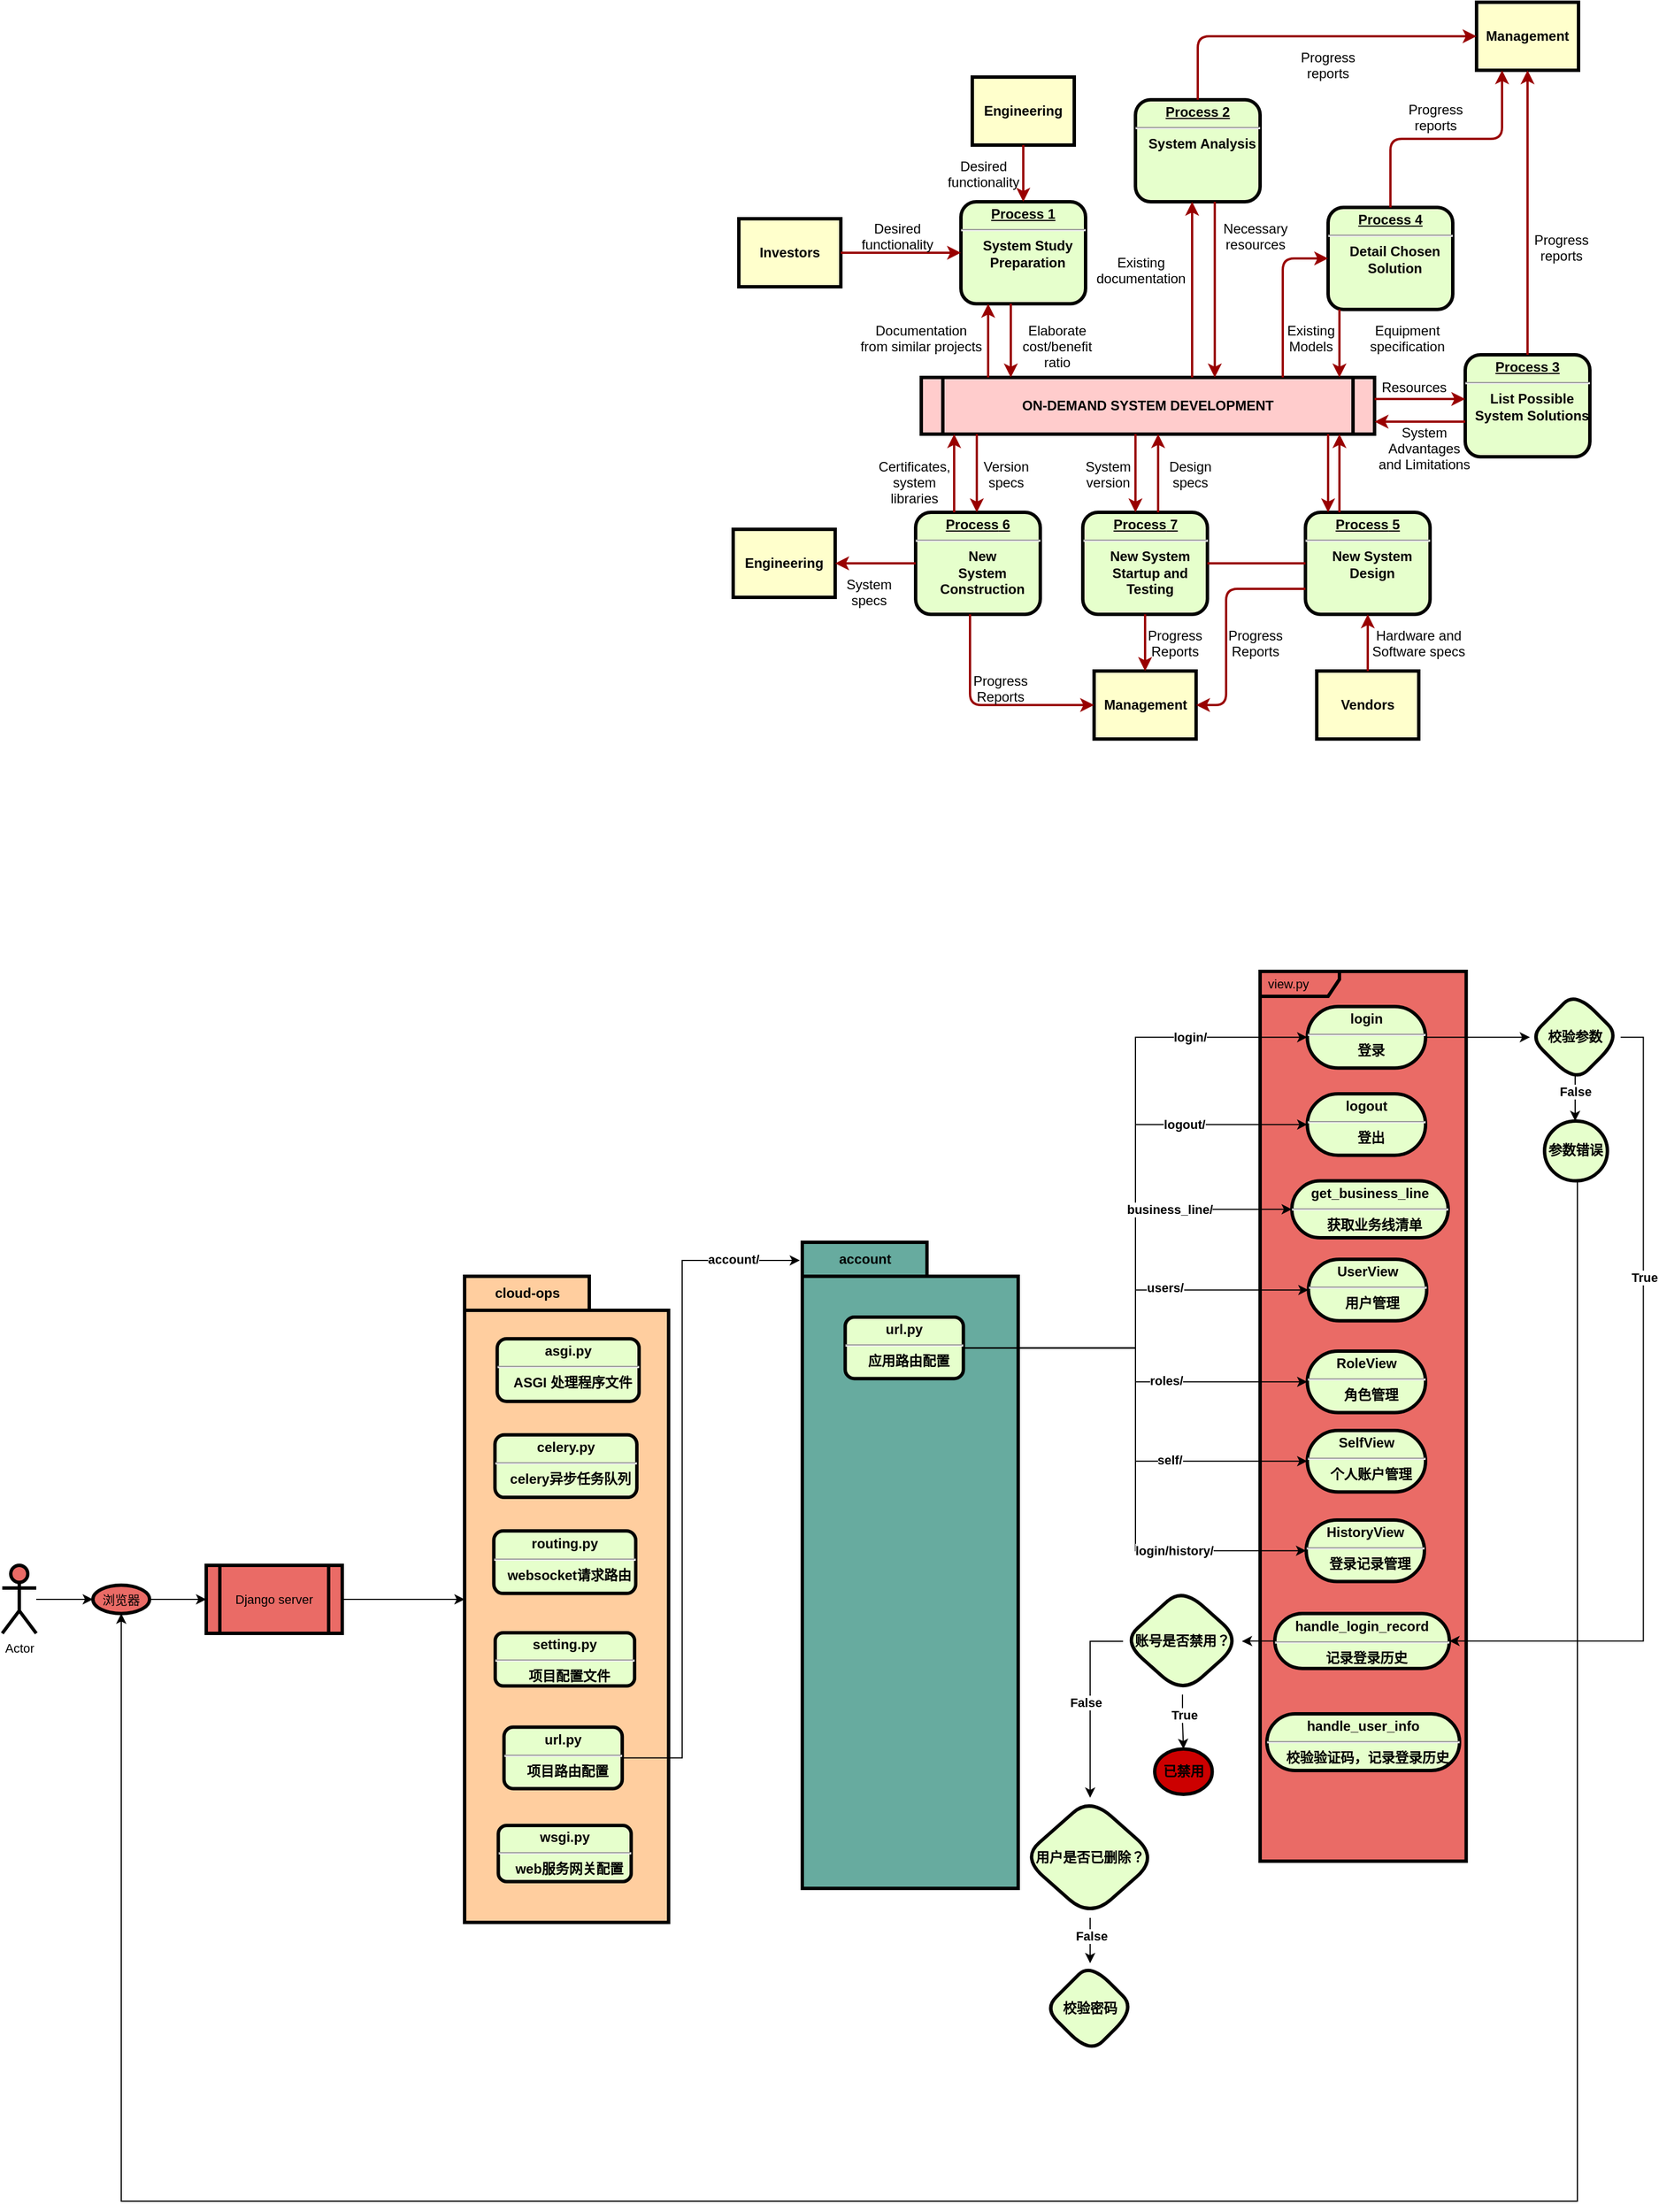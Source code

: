 <mxfile version="20.8.0" type="github">
  <diagram name="Page-1" id="c7558073-3199-34d8-9f00-42111426c3f3">
    <mxGraphModel dx="2260" dy="764" grid="1" gridSize="10" guides="1" tooltips="1" connect="1" arrows="1" fold="1" page="1" pageScale="1" pageWidth="826" pageHeight="1169" background="none" math="0" shadow="0">
      <root>
        <mxCell id="0" />
        <mxCell id="1" parent="0" />
        <mxCell id="WpH-n_H7_tl8rJQND1Bv-134" value="view.py" style="shape=umlFrame;whiteSpace=wrap;html=1;width=70;height=22;boundedLbl=1;verticalAlign=middle;align=left;spacingLeft=5;strokeColor=#000000;strokeWidth=3;fontSize=11;fillColor=#EA6B66;swimlaneFillColor=#EA6B66;" vertex="1" parent="1">
          <mxGeometry x="500" y="915" width="181.84" height="785" as="geometry" />
        </mxCell>
        <mxCell id="2" value="&lt;p style=&quot;margin: 0px; margin-top: 4px; text-align: center; text-decoration: underline;&quot;&gt;&lt;strong&gt;Process 1&lt;br /&gt;&lt;/strong&gt;&lt;/p&gt;&lt;hr /&gt;&lt;p style=&quot;margin: 0px; margin-left: 8px;&quot;&gt;System Study&lt;/p&gt;&lt;p style=&quot;margin: 0px; margin-left: 8px;&quot;&gt;Preparation&lt;/p&gt;" style="verticalAlign=middle;align=center;overflow=fill;fontSize=12;fontFamily=Helvetica;html=1;rounded=1;fontStyle=1;strokeWidth=3;fillColor=#E6FFCC" parent="1" vertex="1">
          <mxGeometry x="236" y="236" width="110" height="90" as="geometry" />
        </mxCell>
        <mxCell id="3" value="Engineering" style="whiteSpace=wrap;align=center;verticalAlign=middle;fontStyle=1;strokeWidth=3;fillColor=#FFFFCC" parent="1" vertex="1">
          <mxGeometry x="246" y="126" width="90" height="60" as="geometry" />
        </mxCell>
        <mxCell id="4" value="Investors" style="whiteSpace=wrap;align=center;verticalAlign=middle;fontStyle=1;strokeWidth=3;fillColor=#FFFFCC" parent="1" vertex="1">
          <mxGeometry x="40" y="251" width="90" height="60" as="geometry" />
        </mxCell>
        <mxCell id="5" value="ON-DEMAND SYSTEM DEVELOPMENT" style="shape=process;whiteSpace=wrap;align=center;verticalAlign=middle;size=0.048;fontStyle=1;strokeWidth=3;fillColor=#FFCCCC" parent="1" vertex="1">
          <mxGeometry x="201.0" y="391" width="400" height="50" as="geometry" />
        </mxCell>
        <mxCell id="6" value="&lt;p style=&quot;margin: 0px; margin-top: 4px; text-align: center; text-decoration: underline;&quot;&gt;&lt;strong&gt;Process 2&lt;br /&gt;&lt;/strong&gt;&lt;/p&gt;&lt;hr /&gt;&lt;p style=&quot;margin: 0px; margin-left: 8px;&quot;&gt;System Analysis&lt;/p&gt;" style="verticalAlign=middle;align=center;overflow=fill;fontSize=12;fontFamily=Helvetica;html=1;rounded=1;fontStyle=1;strokeWidth=3;fillColor=#E6FFCC" parent="1" vertex="1">
          <mxGeometry x="390" y="146" width="110" height="90" as="geometry" />
        </mxCell>
        <mxCell id="7" value="&lt;p style=&quot;margin: 0px; margin-top: 4px; text-align: center; text-decoration: underline;&quot;&gt;&lt;strong&gt;&lt;strong&gt;Process&lt;/strong&gt; 3&lt;br /&gt;&lt;/strong&gt;&lt;/p&gt;&lt;hr /&gt;&lt;p style=&quot;margin: 0px; margin-left: 8px;&quot;&gt;List Possible&lt;/p&gt;&lt;p style=&quot;margin: 0px; margin-left: 8px;&quot;&gt;System Solutions&lt;/p&gt;" style="verticalAlign=middle;align=center;overflow=fill;fontSize=12;fontFamily=Helvetica;html=1;rounded=1;fontStyle=1;strokeWidth=3;fillColor=#E6FFCC" parent="1" vertex="1">
          <mxGeometry x="681" y="371" width="110" height="90" as="geometry" />
        </mxCell>
        <mxCell id="8" value="&lt;p style=&quot;margin: 0px; margin-top: 4px; text-align: center; text-decoration: underline;&quot;&gt;&lt;strong&gt;&lt;strong&gt;Process&lt;/strong&gt; 4&lt;br /&gt;&lt;/strong&gt;&lt;/p&gt;&lt;hr /&gt;&lt;p style=&quot;margin: 0px; margin-left: 8px;&quot;&gt;Detail Chosen&lt;/p&gt;&lt;p style=&quot;margin: 0px; margin-left: 8px;&quot;&gt;Solution&lt;/p&gt;" style="verticalAlign=middle;align=center;overflow=fill;fontSize=12;fontFamily=Helvetica;html=1;rounded=1;fontStyle=1;strokeWidth=3;fillColor=#E6FFCC" parent="1" vertex="1">
          <mxGeometry x="560" y="241" width="110" height="90" as="geometry" />
        </mxCell>
        <mxCell id="9" value="&lt;p style=&quot;margin: 0px; margin-top: 4px; text-align: center; text-decoration: underline;&quot;&gt;&lt;strong&gt;&lt;strong&gt;Process&lt;/strong&gt; 5&lt;br /&gt;&lt;/strong&gt;&lt;/p&gt;&lt;hr /&gt;&lt;p style=&quot;margin: 0px; margin-left: 8px;&quot;&gt;New System&lt;/p&gt;&lt;p style=&quot;margin: 0px; margin-left: 8px;&quot;&gt;Design&lt;/p&gt;" style="verticalAlign=middle;align=center;overflow=fill;fontSize=12;fontFamily=Helvetica;html=1;rounded=1;fontStyle=1;strokeWidth=3;fillColor=#E6FFCC" parent="1" vertex="1">
          <mxGeometry x="540" y="510" width="110" height="90" as="geometry" />
        </mxCell>
        <mxCell id="10" value="&lt;p style=&quot;margin: 0px; margin-top: 4px; text-align: center; text-decoration: underline;&quot;&gt;&lt;strong&gt;&lt;strong&gt;Process&lt;/strong&gt; 6&lt;br /&gt;&lt;/strong&gt;&lt;/p&gt;&lt;hr /&gt;&lt;p style=&quot;margin: 0px; margin-left: 8px;&quot;&gt;New&lt;/p&gt;&lt;p style=&quot;margin: 0px; margin-left: 8px;&quot;&gt;System&lt;/p&gt;&lt;p style=&quot;margin: 0px; margin-left: 8px;&quot;&gt;Construction&lt;/p&gt;" style="verticalAlign=middle;align=center;overflow=fill;fontSize=12;fontFamily=Helvetica;html=1;rounded=1;fontStyle=1;strokeWidth=3;fillColor=#E6FFCC" parent="1" vertex="1">
          <mxGeometry x="196.0" y="510" width="110" height="90" as="geometry" />
        </mxCell>
        <mxCell id="12" value="Management" style="whiteSpace=wrap;align=center;verticalAlign=middle;fontStyle=1;strokeWidth=3;fillColor=#FFFFCC" parent="1" vertex="1">
          <mxGeometry x="691" y="60.0" width="90" height="60" as="geometry" />
        </mxCell>
        <mxCell id="13" value="Management" style="whiteSpace=wrap;align=center;verticalAlign=middle;fontStyle=1;strokeWidth=3;fillColor=#FFFFCC" parent="1" vertex="1">
          <mxGeometry x="353.5" y="650" width="90" height="60" as="geometry" />
        </mxCell>
        <mxCell id="14" value="Engineering" style="whiteSpace=wrap;align=center;verticalAlign=middle;fontStyle=1;strokeWidth=3;fillColor=#FFFFCC" parent="1" vertex="1">
          <mxGeometry x="35.0" y="525.0" width="90" height="60" as="geometry" />
        </mxCell>
        <mxCell id="15" value="Vendors" style="whiteSpace=wrap;align=center;verticalAlign=middle;fontStyle=1;strokeWidth=3;fillColor=#FFFFCC" parent="1" vertex="1">
          <mxGeometry x="550.0" y="650" width="90" height="60" as="geometry" />
        </mxCell>
        <mxCell id="36" value="" style="edgeStyle=none;noEdgeStyle=1;strokeColor=#990000;strokeWidth=2" parent="1" source="3" target="2" edge="1">
          <mxGeometry width="100" height="100" relative="1" as="geometry">
            <mxPoint x="20" y="250" as="sourcePoint" />
            <mxPoint x="120" y="150" as="targetPoint" />
          </mxGeometry>
        </mxCell>
        <mxCell id="37" value="" style="edgeStyle=none;noEdgeStyle=1;strokeColor=#990000;strokeWidth=2" parent="1" source="4" target="2" edge="1">
          <mxGeometry width="100" height="100" relative="1" as="geometry">
            <mxPoint x="280" y="190" as="sourcePoint" />
            <mxPoint x="380" y="90" as="targetPoint" />
          </mxGeometry>
        </mxCell>
        <mxCell id="11" value="&lt;p style=&quot;margin: 0px; margin-top: 4px; text-align: center; text-decoration: underline;&quot;&gt;&lt;strong&gt;&lt;strong&gt;Process&lt;/strong&gt; 7&lt;br /&gt;&lt;/strong&gt;&lt;/p&gt;&lt;hr /&gt;&lt;p style=&quot;margin: 0px; margin-left: 8px;&quot;&gt;New System&lt;/p&gt;&lt;p style=&quot;margin: 0px; margin-left: 8px;&quot;&gt;Startup and&lt;/p&gt;&lt;p style=&quot;margin: 0px; margin-left: 8px;&quot;&gt;Testing&lt;/p&gt;" style="verticalAlign=middle;align=center;overflow=fill;fontSize=12;fontFamily=Helvetica;html=1;rounded=1;fontStyle=1;strokeWidth=3;fillColor=#E6FFCC" parent="1" vertex="1">
          <mxGeometry x="343.5" y="510" width="110" height="90" as="geometry" />
        </mxCell>
        <mxCell id="51" value="" style="endArrow=none;noEdgeStyle=1;strokeColor=#990000;strokeWidth=2" parent="1" source="9" target="11" edge="1">
          <mxGeometry relative="1" as="geometry">
            <mxPoint x="205.008" y="481" as="sourcePoint" />
            <mxPoint x="400.328" y="650" as="targetPoint" />
          </mxGeometry>
        </mxCell>
        <mxCell id="52" value="Desired &#xa;functionality" style="text;spacingTop=-5;align=center" parent="1" vertex="1">
          <mxGeometry x="165" y="251" width="30" height="20" as="geometry" />
        </mxCell>
        <mxCell id="53" value="Desired &#xa;functionality" style="text;spacingTop=-5;align=center" parent="1" vertex="1">
          <mxGeometry x="241" y="196" width="30" height="20" as="geometry" />
        </mxCell>
        <mxCell id="54" value="Documentation&#xa;from similar projects" style="text;spacingTop=-5;align=center" parent="1" vertex="1">
          <mxGeometry x="186" y="341" width="30" height="20" as="geometry" />
        </mxCell>
        <mxCell id="55" value="" style="edgeStyle=elbowEdgeStyle;elbow=horizontal;strokeColor=#990000;strokeWidth=2" parent="1" source="5" target="2" edge="1">
          <mxGeometry width="100" height="100" relative="1" as="geometry">
            <mxPoint x="50" y="530" as="sourcePoint" />
            <mxPoint x="150" y="430" as="targetPoint" />
            <Array as="points">
              <mxPoint x="260" y="370" />
            </Array>
          </mxGeometry>
        </mxCell>
        <mxCell id="56" value="" style="edgeStyle=elbowEdgeStyle;elbow=horizontal;strokeColor=#990000;strokeWidth=2" parent="1" source="2" target="5" edge="1">
          <mxGeometry width="100" height="100" relative="1" as="geometry">
            <mxPoint x="50" y="500" as="sourcePoint" />
            <mxPoint x="150" y="400" as="targetPoint" />
            <Array as="points">
              <mxPoint x="280" y="360" />
            </Array>
          </mxGeometry>
        </mxCell>
        <mxCell id="57" value="Elaborate&#xa;cost/benefit&#xa;ratio" style="text;spacingTop=-5;align=center" parent="1" vertex="1">
          <mxGeometry x="306" y="341" width="30" height="20" as="geometry" />
        </mxCell>
        <mxCell id="58" value="" style="edgeStyle=elbowEdgeStyle;elbow=horizontal;strokeColor=#990000;strokeWidth=2" parent="1" source="5" target="6" edge="1">
          <mxGeometry width="100" height="100" relative="1" as="geometry">
            <mxPoint x="380" y="370" as="sourcePoint" />
            <mxPoint x="480" y="270" as="targetPoint" />
            <Array as="points">
              <mxPoint x="440" y="310" />
            </Array>
          </mxGeometry>
        </mxCell>
        <mxCell id="59" value="" style="edgeStyle=elbowEdgeStyle;elbow=horizontal;strokeColor=#990000;strokeWidth=2" parent="1" source="6" target="5" edge="1">
          <mxGeometry width="100" height="100" relative="1" as="geometry">
            <mxPoint x="350" y="370" as="sourcePoint" />
            <mxPoint x="450" y="270" as="targetPoint" />
            <Array as="points">
              <mxPoint x="460" y="320" />
            </Array>
          </mxGeometry>
        </mxCell>
        <mxCell id="60" value="Existing&#xa;documentation" style="text;spacingTop=-5;align=center" parent="1" vertex="1">
          <mxGeometry x="380.0" y="281.0" width="30" height="20" as="geometry" />
        </mxCell>
        <mxCell id="61" value="Necessary&#xa;resources" style="text;spacingTop=-5;align=center" parent="1" vertex="1">
          <mxGeometry x="481.0" y="251.0" width="30" height="20" as="geometry" />
        </mxCell>
        <mxCell id="62" value="Progress&#xa;reports" style="text;spacingTop=-5;align=center" parent="1" vertex="1">
          <mxGeometry x="545.0" y="100.0" width="30" height="20" as="geometry" />
        </mxCell>
        <mxCell id="63" value="Progress&#xa;reports" style="text;spacingTop=-5;align=center" parent="1" vertex="1">
          <mxGeometry x="640" y="146.0" width="30" height="20" as="geometry" />
        </mxCell>
        <mxCell id="64" value="Progress&#xa;reports" style="text;spacingTop=-5;align=center" parent="1" vertex="1">
          <mxGeometry x="751.0" y="261.0" width="30" height="20" as="geometry" />
        </mxCell>
        <mxCell id="65" value="" style="edgeStyle=elbowEdgeStyle;elbow=horizontal;strokeColor=#990000;strokeWidth=2" parent="1" source="6" target="12" edge="1">
          <mxGeometry width="100" height="100" relative="1" as="geometry">
            <mxPoint x="260" y="180.0" as="sourcePoint" />
            <mxPoint x="360" y="80.0" as="targetPoint" />
            <Array as="points">
              <mxPoint x="445" y="140" />
            </Array>
          </mxGeometry>
        </mxCell>
        <mxCell id="66" value="" style="edgeStyle=elbowEdgeStyle;elbow=vertical;entryX=0.25;entryY=1;strokeColor=#990000;strokeWidth=2" parent="1" source="8" target="12" edge="1">
          <mxGeometry width="100" height="100" relative="1" as="geometry">
            <mxPoint x="530" y="250" as="sourcePoint" />
            <mxPoint x="630" y="150" as="targetPoint" />
          </mxGeometry>
        </mxCell>
        <mxCell id="67" value="" style="edgeStyle=elbowEdgeStyle;elbow=horizontal;strokeColor=#990000;strokeWidth=2" parent="1" source="7" target="12" edge="1">
          <mxGeometry width="100" height="100" relative="1" as="geometry">
            <mxPoint x="660.0" y="360" as="sourcePoint" />
            <mxPoint x="760.0" y="260" as="targetPoint" />
          </mxGeometry>
        </mxCell>
        <mxCell id="68" value="" style="edgeStyle=elbowEdgeStyle;elbow=horizontal;strokeColor=#990000;strokeWidth=2" parent="1" source="8" target="5" edge="1">
          <mxGeometry width="100" height="100" relative="1" as="geometry">
            <mxPoint x="570" y="380" as="sourcePoint" />
            <mxPoint x="510" y="250" as="targetPoint" />
            <Array as="points">
              <mxPoint x="570" y="360" />
            </Array>
          </mxGeometry>
        </mxCell>
        <mxCell id="69" value="" style="edgeStyle=segmentEdgeStyle;strokeColor=#990000;strokeWidth=2" parent="1" source="5" target="8" edge="1">
          <mxGeometry width="100" height="100" relative="1" as="geometry">
            <mxPoint x="340" y="360" as="sourcePoint" />
            <mxPoint x="440" y="260" as="targetPoint" />
            <Array as="points">
              <mxPoint x="520" y="286" />
            </Array>
          </mxGeometry>
        </mxCell>
        <mxCell id="70" value="Existing&#xa;Models" style="text;spacingTop=-5;align=center" parent="1" vertex="1">
          <mxGeometry x="530.0" y="341.0" width="30" height="20" as="geometry" />
        </mxCell>
        <mxCell id="71" value="Equipment&#xa;specification" style="text;spacingTop=-5;align=center" parent="1" vertex="1">
          <mxGeometry x="615" y="341" width="30" height="20" as="geometry" />
        </mxCell>
        <mxCell id="72" value="" style="edgeStyle=elbowEdgeStyle;elbow=vertical;strokeColor=#990000;strokeWidth=2" parent="1" source="5" target="7" edge="1">
          <mxGeometry width="100" height="100" relative="1" as="geometry">
            <mxPoint x="500" y="500" as="sourcePoint" />
            <mxPoint x="600" y="400" as="targetPoint" />
            <Array as="points">
              <mxPoint x="650" y="410" />
            </Array>
          </mxGeometry>
        </mxCell>
        <mxCell id="73" value="" style="edgeStyle=elbowEdgeStyle;elbow=vertical;strokeColor=#990000;strokeWidth=2" parent="1" source="7" target="5" edge="1">
          <mxGeometry width="100" height="100" relative="1" as="geometry">
            <mxPoint x="460" y="500" as="sourcePoint" />
            <mxPoint x="560" y="400" as="targetPoint" />
            <Array as="points">
              <mxPoint x="650" y="430" />
            </Array>
          </mxGeometry>
        </mxCell>
        <mxCell id="74" value="Resources" style="text;spacingTop=-5;align=center" parent="1" vertex="1">
          <mxGeometry x="621" y="391.0" width="30" height="20" as="geometry" />
        </mxCell>
        <mxCell id="75" value="System &#xa;Advantages &#xa;and Limitations" style="text;spacingTop=-5;align=center" parent="1" vertex="1">
          <mxGeometry x="630" y="431.0" width="30" height="20" as="geometry" />
        </mxCell>
        <mxCell id="76" value="" style="edgeStyle=elbowEdgeStyle;elbow=horizontal;strokeColor=#990000;strokeWidth=2" parent="1" source="9" target="5" edge="1">
          <mxGeometry width="100" height="100" relative="1" as="geometry">
            <mxPoint x="420" y="580" as="sourcePoint" />
            <mxPoint x="520" y="480" as="targetPoint" />
            <Array as="points">
              <mxPoint x="570" y="470" />
            </Array>
          </mxGeometry>
        </mxCell>
        <mxCell id="77" value="" style="edgeStyle=elbowEdgeStyle;elbow=horizontal;strokeColor=#990000;strokeWidth=2" parent="1" source="5" target="9" edge="1">
          <mxGeometry width="100" height="100" relative="1" as="geometry">
            <mxPoint x="400" y="590" as="sourcePoint" />
            <mxPoint x="500" y="490" as="targetPoint" />
            <Array as="points">
              <mxPoint x="560" y="480" />
            </Array>
          </mxGeometry>
        </mxCell>
        <mxCell id="78" value="" style="edgeStyle=elbowEdgeStyle;elbow=horizontal;strokeColor=#990000;strokeWidth=2" parent="1" source="15" target="9" edge="1">
          <mxGeometry width="100" height="100" relative="1" as="geometry">
            <mxPoint x="430" y="700" as="sourcePoint" />
            <mxPoint x="530" y="600" as="targetPoint" />
          </mxGeometry>
        </mxCell>
        <mxCell id="79" value="Hardware and&#xa;Software specs" style="text;spacingTop=-5;align=center" parent="1" vertex="1">
          <mxGeometry x="625" y="610" width="30" height="20" as="geometry" />
        </mxCell>
        <mxCell id="81" value="" style="edgeStyle=elbowEdgeStyle;elbow=horizontal;exitX=0;exitY=0.75;strokeColor=#990000;strokeWidth=2" parent="1" source="9" target="13" edge="1">
          <mxGeometry width="100" height="100" relative="1" as="geometry">
            <mxPoint x="420" y="730" as="sourcePoint" />
            <mxPoint x="520" y="630" as="targetPoint" />
            <Array as="points">
              <mxPoint x="470" y="630" />
            </Array>
          </mxGeometry>
        </mxCell>
        <mxCell id="82" value="Progress&#xa;Reports" style="text;spacingTop=-5;align=center" parent="1" vertex="1">
          <mxGeometry x="481.0" y="610.0" width="30" height="20" as="geometry" />
        </mxCell>
        <mxCell id="83" value="" style="edgeStyle=elbowEdgeStyle;elbow=horizontal;strokeColor=#990000;strokeWidth=2" parent="1" source="11" target="13" edge="1">
          <mxGeometry width="100" height="100" relative="1" as="geometry">
            <mxPoint x="200" y="660.0" as="sourcePoint" />
            <mxPoint x="230.0" y="650" as="targetPoint" />
          </mxGeometry>
        </mxCell>
        <mxCell id="84" value="Progress&#xa;Reports" style="text;spacingTop=-5;align=center" parent="1" vertex="1">
          <mxGeometry x="410.0" y="610.0" width="30" height="20" as="geometry" />
        </mxCell>
        <mxCell id="85" value="" style="edgeStyle=elbowEdgeStyle;elbow=horizontal;strokeColor=#990000;strokeWidth=2" parent="1" source="10" target="13" edge="1">
          <mxGeometry width="100" height="100" relative="1" as="geometry">
            <mxPoint x="130.0" y="740" as="sourcePoint" />
            <mxPoint x="230.0" y="640" as="targetPoint" />
            <Array as="points">
              <mxPoint x="244" y="630" />
            </Array>
          </mxGeometry>
        </mxCell>
        <mxCell id="86" value="Progress&#xa;Reports" style="text;spacingTop=-5;align=center" parent="1" vertex="1">
          <mxGeometry x="256.0" y="650.0" width="30" height="20" as="geometry" />
        </mxCell>
        <mxCell id="87" value="" style="edgeStyle=elbowEdgeStyle;elbow=vertical;strokeColor=#990000;strokeWidth=2" parent="1" source="10" target="14" edge="1">
          <mxGeometry width="100" height="100" relative="1" as="geometry">
            <mxPoint x="70" y="740" as="sourcePoint" />
            <mxPoint x="170" y="640" as="targetPoint" />
          </mxGeometry>
        </mxCell>
        <mxCell id="88" value="" style="edgeStyle=elbowEdgeStyle;elbow=horizontal;strokeColor=#990000;strokeWidth=2" parent="1" source="5" target="11" edge="1">
          <mxGeometry width="100" height="100" relative="1" as="geometry">
            <mxPoint x="50" y="500" as="sourcePoint" />
            <mxPoint x="150" y="400" as="targetPoint" />
            <Array as="points">
              <mxPoint x="390" y="470" />
            </Array>
          </mxGeometry>
        </mxCell>
        <mxCell id="89" value="" style="edgeStyle=elbowEdgeStyle;elbow=horizontal;strokeColor=#990000;strokeWidth=2" parent="1" source="11" target="5" edge="1">
          <mxGeometry width="100" height="100" relative="1" as="geometry">
            <mxPoint x="60.0" y="510" as="sourcePoint" />
            <mxPoint x="160.0" y="410" as="targetPoint" />
            <Array as="points">
              <mxPoint x="410" y="470" />
            </Array>
          </mxGeometry>
        </mxCell>
        <mxCell id="90" value="Version&#xa;specs" style="text;spacingTop=-5;align=center" parent="1" vertex="1">
          <mxGeometry x="261" y="461" width="30" height="20" as="geometry" />
        </mxCell>
        <mxCell id="91" value="Certificates,&#xa;system&#xa;libraries" style="text;spacingTop=-5;align=center" parent="1" vertex="1">
          <mxGeometry x="180" y="461.0" width="30" height="20" as="geometry" />
        </mxCell>
        <mxCell id="92" value="" style="edgeStyle=elbowEdgeStyle;elbow=horizontal;strokeColor=#990000;strokeWidth=2" parent="1" source="5" target="10" edge="1">
          <mxGeometry width="100" height="100" relative="1" as="geometry">
            <mxPoint x="30.0" y="500" as="sourcePoint" />
            <mxPoint x="130.0" y="400" as="targetPoint" />
            <Array as="points">
              <mxPoint x="250" y="470" />
            </Array>
          </mxGeometry>
        </mxCell>
        <mxCell id="93" value="" style="edgeStyle=elbowEdgeStyle;elbow=horizontal;strokeColor=#990000;strokeWidth=2" parent="1" source="10" target="5" edge="1">
          <mxGeometry width="100" height="100" relative="1" as="geometry">
            <mxPoint x="40" y="510" as="sourcePoint" />
            <mxPoint x="140" y="410" as="targetPoint" />
            <Array as="points">
              <mxPoint x="230" y="470" />
            </Array>
          </mxGeometry>
        </mxCell>
        <mxCell id="94" value="System&#xa;specs" style="text;spacingTop=-5;align=center" parent="1" vertex="1">
          <mxGeometry x="140.0" y="565.0" width="30" height="20" as="geometry" />
        </mxCell>
        <mxCell id="95" value="Design&#xa;specs" style="text;spacingTop=-5;align=center" parent="1" vertex="1">
          <mxGeometry x="423.5" y="461.0" width="30" height="20" as="geometry" />
        </mxCell>
        <mxCell id="96" value="System&#xa;version" style="text;spacingTop=-5;align=center" parent="1" vertex="1">
          <mxGeometry x="351.0" y="461" width="30" height="20" as="geometry" />
        </mxCell>
        <mxCell id="WpH-n_H7_tl8rJQND1Bv-96" value="cloud-ops" style="shape=folder;fontStyle=1;tabWidth=110;tabHeight=30;tabPosition=left;html=1;boundedLbl=1;labelInHeader=1;container=1;collapsible=0;strokeWidth=3;fillColor=#FFCE9F;strokeColor=#000000;" vertex="1" parent="1">
          <mxGeometry x="-202" y="1184" width="180" height="570" as="geometry" />
        </mxCell>
        <mxCell id="WpH-n_H7_tl8rJQND1Bv-97" value="" style="html=1;strokeColor=none;resizeWidth=1;resizeHeight=1;fillColor=none;part=1;connectable=0;allowArrows=0;deletable=0;" vertex="1" parent="WpH-n_H7_tl8rJQND1Bv-96">
          <mxGeometry width="180.0" height="399" relative="1" as="geometry">
            <mxPoint y="30" as="offset" />
          </mxGeometry>
        </mxCell>
        <mxCell id="WpH-n_H7_tl8rJQND1Bv-109" value="&lt;p style=&quot;margin: 4px 0px 0px; text-align: center;&quot;&gt;&lt;strong style=&quot;&quot;&gt;asgi.py&lt;/strong&gt;&lt;/p&gt;&lt;hr&gt;&lt;p style=&quot;margin: 0px; margin-left: 8px;&quot;&gt;ASGI 处理程序文件&lt;br&gt;&lt;/p&gt;" style="verticalAlign=middle;align=center;overflow=fill;fontSize=12;fontFamily=Helvetica;html=1;rounded=1;fontStyle=1;strokeWidth=3;fillColor=#E6FFCC" vertex="1" parent="WpH-n_H7_tl8rJQND1Bv-96">
          <mxGeometry x="28.77" y="55.16" width="125.23" height="55.16" as="geometry" />
        </mxCell>
        <mxCell id="WpH-n_H7_tl8rJQND1Bv-111" value="&lt;p style=&quot;margin: 4px 0px 0px; text-align: center;&quot;&gt;&lt;strong style=&quot;&quot;&gt;celery.py&lt;/strong&gt;&lt;/p&gt;&lt;hr&gt;&lt;p style=&quot;margin: 0px; margin-left: 8px;&quot;&gt;celery异步任务队列&lt;/p&gt;" style="verticalAlign=middle;align=center;overflow=fill;fontSize=12;fontFamily=Helvetica;html=1;rounded=1;fontStyle=1;strokeWidth=3;fillColor=#E6FFCC" vertex="1" parent="WpH-n_H7_tl8rJQND1Bv-96">
          <mxGeometry x="26.77" y="139.9" width="125.23" height="55.16" as="geometry" />
        </mxCell>
        <mxCell id="WpH-n_H7_tl8rJQND1Bv-113" value="&lt;p style=&quot;margin: 4px 0px 0px; text-align: center;&quot;&gt;&lt;strong style=&quot;&quot;&gt;routing.py&lt;/strong&gt;&lt;/p&gt;&lt;hr&gt;&lt;p style=&quot;margin: 0px; margin-left: 8px;&quot;&gt;websocket请求路由&lt;/p&gt;" style="verticalAlign=middle;align=center;overflow=fill;fontSize=12;fontFamily=Helvetica;html=1;rounded=1;fontStyle=1;strokeWidth=3;fillColor=#E6FFCC" vertex="1" parent="WpH-n_H7_tl8rJQND1Bv-96">
          <mxGeometry x="25.77" y="224.65" width="125.23" height="55.16" as="geometry" />
        </mxCell>
        <mxCell id="WpH-n_H7_tl8rJQND1Bv-114" value="&lt;p style=&quot;margin: 4px 0px 0px; text-align: center;&quot;&gt;&lt;strong style=&quot;&quot;&gt;setting.py&lt;/strong&gt;&lt;/p&gt;&lt;hr&gt;&lt;p style=&quot;margin: 0px; margin-left: 8px;&quot;&gt;项目配置文件&lt;/p&gt;" style="verticalAlign=middle;align=center;overflow=fill;fontSize=12;fontFamily=Helvetica;html=1;rounded=1;fontStyle=1;strokeWidth=3;fillColor=#E6FFCC" vertex="1" parent="WpH-n_H7_tl8rJQND1Bv-96">
          <mxGeometry x="27" y="314.47" width="123" height="46.89" as="geometry" />
        </mxCell>
        <mxCell id="WpH-n_H7_tl8rJQND1Bv-115" value="&lt;p style=&quot;margin: 4px 0px 0px; text-align: center;&quot;&gt;&lt;strong style=&quot;&quot;&gt;url.py&lt;/strong&gt;&lt;/p&gt;&lt;hr&gt;&lt;p style=&quot;margin: 0px; margin-left: 8px;&quot;&gt;项目路由配置&lt;/p&gt;" style="verticalAlign=middle;align=center;overflow=fill;fontSize=12;fontFamily=Helvetica;html=1;rounded=1;fontStyle=1;strokeWidth=3;fillColor=#E6FFCC" vertex="1" parent="WpH-n_H7_tl8rJQND1Bv-96">
          <mxGeometry x="34.77" y="397.77" width="104.32" height="54.23" as="geometry" />
        </mxCell>
        <mxCell id="WpH-n_H7_tl8rJQND1Bv-116" value="&lt;p style=&quot;margin: 4px 0px 0px; text-align: center;&quot;&gt;&lt;strong style=&quot;&quot;&gt;wsgi.py&lt;/strong&gt;&lt;/p&gt;&lt;hr&gt;&lt;p style=&quot;margin: 0px; margin-left: 8px;&quot;&gt;web服务网关配置&lt;/p&gt;" style="verticalAlign=middle;align=center;overflow=fill;fontSize=12;fontFamily=Helvetica;html=1;rounded=1;fontStyle=1;strokeWidth=3;fillColor=#E6FFCC" vertex="1" parent="WpH-n_H7_tl8rJQND1Bv-96">
          <mxGeometry x="29.73" y="484.48" width="117.27" height="49.52" as="geometry" />
        </mxCell>
        <mxCell id="WpH-n_H7_tl8rJQND1Bv-117" value="account" style="shape=folder;fontStyle=1;tabWidth=110;tabHeight=30;tabPosition=left;html=1;boundedLbl=1;labelInHeader=1;container=1;collapsible=0;strokeWidth=3;fillColor=#67AB9F;strokeColor=#000000;" vertex="1" parent="1">
          <mxGeometry x="96" y="1154" width="190.5" height="570" as="geometry" />
        </mxCell>
        <mxCell id="WpH-n_H7_tl8rJQND1Bv-118" value="" style="html=1;strokeColor=none;resizeWidth=1;resizeHeight=1;fillColor=none;part=1;connectable=0;allowArrows=0;deletable=0;" vertex="1" parent="WpH-n_H7_tl8rJQND1Bv-117">
          <mxGeometry width="180.0" height="399" relative="1" as="geometry">
            <mxPoint y="30" as="offset" />
          </mxGeometry>
        </mxCell>
        <mxCell id="WpH-n_H7_tl8rJQND1Bv-123" value="&lt;p style=&quot;margin: 4px 0px 0px; text-align: center;&quot;&gt;&lt;strong style=&quot;&quot;&gt;url.py&lt;/strong&gt;&lt;/p&gt;&lt;hr&gt;&lt;p style=&quot;margin: 0px; margin-left: 8px;&quot;&gt;应用路由配置&lt;/p&gt;" style="verticalAlign=middle;align=center;overflow=fill;fontSize=12;fontFamily=Helvetica;html=1;rounded=1;fontStyle=1;strokeWidth=3;fillColor=#E6FFCC" vertex="1" parent="WpH-n_H7_tl8rJQND1Bv-117">
          <mxGeometry x="37.84" y="66" width="104.32" height="54.23" as="geometry" />
        </mxCell>
        <mxCell id="WpH-n_H7_tl8rJQND1Bv-125" style="edgeStyle=orthogonalEdgeStyle;rounded=0;orthogonalLoop=1;jettySize=auto;html=1;entryX=-0.011;entryY=0.028;entryDx=0;entryDy=0;entryPerimeter=0;fontSize=11;" edge="1" parent="1" source="WpH-n_H7_tl8rJQND1Bv-115" target="WpH-n_H7_tl8rJQND1Bv-117">
          <mxGeometry relative="1" as="geometry">
            <Array as="points">
              <mxPoint x="-10" y="1609" />
              <mxPoint x="-10" y="1170" />
            </Array>
          </mxGeometry>
        </mxCell>
        <mxCell id="WpH-n_H7_tl8rJQND1Bv-126" value="&lt;b&gt;account/&lt;/b&gt;" style="edgeLabel;html=1;align=center;verticalAlign=middle;resizable=0;points=[];fontSize=11;" vertex="1" connectable="0" parent="WpH-n_H7_tl8rJQND1Bv-125">
          <mxGeometry x="0.753" relative="1" as="geometry">
            <mxPoint x="15" y="-1" as="offset" />
          </mxGeometry>
        </mxCell>
        <mxCell id="WpH-n_H7_tl8rJQND1Bv-177" value="" style="edgeStyle=orthogonalEdgeStyle;rounded=0;orthogonalLoop=1;jettySize=auto;html=1;fontSize=11;" edge="1" parent="1" source="WpH-n_H7_tl8rJQND1Bv-155" target="WpH-n_H7_tl8rJQND1Bv-176">
          <mxGeometry relative="1" as="geometry" />
        </mxCell>
        <mxCell id="WpH-n_H7_tl8rJQND1Bv-155" value="&lt;p style=&quot;margin: 4px 0px 0px; text-align: center;&quot;&gt;&lt;strong style=&quot;&quot;&gt;login&lt;/strong&gt;&lt;/p&gt;&lt;hr&gt;&lt;p style=&quot;margin: 0px; margin-left: 8px;&quot;&gt;登录&lt;/p&gt;" style="verticalAlign=middle;align=center;overflow=fill;fontSize=12;fontFamily=Helvetica;html=1;rounded=1;fontStyle=1;strokeWidth=3;fillColor=#E6FFCC;arcSize=50;" vertex="1" parent="1">
          <mxGeometry x="541.68" y="946" width="104.32" height="54.23" as="geometry" />
        </mxCell>
        <mxCell id="WpH-n_H7_tl8rJQND1Bv-156" value="&lt;p style=&quot;margin: 4px 0px 0px; text-align: center;&quot;&gt;&lt;strong style=&quot;&quot;&gt;logout&lt;/strong&gt;&lt;/p&gt;&lt;hr&gt;&lt;p style=&quot;margin: 0px; margin-left: 8px;&quot;&gt;登出&lt;/p&gt;" style="verticalAlign=middle;align=center;overflow=fill;fontSize=12;fontFamily=Helvetica;html=1;rounded=1;fontStyle=1;strokeWidth=3;fillColor=#E6FFCC;arcSize=50;" vertex="1" parent="1">
          <mxGeometry x="541.68" y="1023" width="104.32" height="54.23" as="geometry" />
        </mxCell>
        <mxCell id="WpH-n_H7_tl8rJQND1Bv-157" value="&lt;p style=&quot;margin: 4px 0px 0px; text-align: center;&quot;&gt;get_business_line&lt;br&gt;&lt;/p&gt;&lt;hr&gt;&lt;p style=&quot;margin: 0px; margin-left: 8px;&quot;&gt;获取业务线清单&lt;/p&gt;" style="verticalAlign=middle;align=center;overflow=fill;fontSize=12;fontFamily=Helvetica;html=1;rounded=1;fontStyle=1;strokeWidth=3;fillColor=#E6FFCC;arcSize=50;" vertex="1" parent="1">
          <mxGeometry x="528" y="1099.77" width="138" height="50.23" as="geometry" />
        </mxCell>
        <mxCell id="WpH-n_H7_tl8rJQND1Bv-158" value="&lt;p style=&quot;margin: 4px 0px 0px;&quot;&gt;UserView&lt;/p&gt;&lt;hr&gt;&lt;p style=&quot;margin: 0px; margin-left: 8px;&quot;&gt;用户管理&lt;/p&gt;" style="verticalAlign=middle;align=center;overflow=fill;fontSize=12;fontFamily=Helvetica;html=1;rounded=1;fontStyle=1;strokeWidth=3;fillColor=#E6FFCC;arcSize=50;" vertex="1" parent="1">
          <mxGeometry x="542.68" y="1169" width="104.32" height="54.23" as="geometry" />
        </mxCell>
        <mxCell id="WpH-n_H7_tl8rJQND1Bv-159" value="&lt;p style=&quot;margin: 4px 0px 0px;&quot;&gt;RoleView&lt;/p&gt;&lt;hr&gt;&lt;p style=&quot;margin: 0px; margin-left: 8px;&quot;&gt;角色管理&lt;/p&gt;" style="verticalAlign=middle;align=center;overflow=fill;fontSize=12;fontFamily=Helvetica;html=1;rounded=1;fontStyle=1;strokeWidth=3;fillColor=#E6FFCC;arcSize=50;" vertex="1" parent="1">
          <mxGeometry x="541.68" y="1250" width="104.32" height="54.23" as="geometry" />
        </mxCell>
        <mxCell id="WpH-n_H7_tl8rJQND1Bv-160" value="&lt;p style=&quot;margin: 4px 0px 0px;&quot;&gt;SelfView&lt;/p&gt;&lt;hr&gt;&lt;p style=&quot;margin: 0px; margin-left: 8px;&quot;&gt;个人账户管理&lt;/p&gt;" style="verticalAlign=middle;align=center;overflow=fill;fontSize=12;fontFamily=Helvetica;html=1;rounded=1;fontStyle=1;strokeWidth=3;fillColor=#E6FFCC;arcSize=50;" vertex="1" parent="1">
          <mxGeometry x="541.68" y="1320" width="104.32" height="54.23" as="geometry" />
        </mxCell>
        <mxCell id="WpH-n_H7_tl8rJQND1Bv-161" value="&lt;p style=&quot;margin: 4px 0px 0px;&quot;&gt;HistoryView&lt;/p&gt;&lt;hr&gt;&lt;p style=&quot;margin: 0px; margin-left: 8px;&quot;&gt;登录记录管理&lt;/p&gt;" style="verticalAlign=middle;align=center;overflow=fill;fontSize=12;fontFamily=Helvetica;html=1;rounded=1;fontStyle=1;strokeWidth=3;fillColor=#E6FFCC;arcSize=50;" vertex="1" parent="1">
          <mxGeometry x="540.68" y="1399" width="104.32" height="54.23" as="geometry" />
        </mxCell>
        <mxCell id="WpH-n_H7_tl8rJQND1Bv-162" style="edgeStyle=orthogonalEdgeStyle;rounded=0;orthogonalLoop=1;jettySize=auto;html=1;entryX=0;entryY=0.5;entryDx=0;entryDy=0;fontSize=11;" edge="1" parent="1" source="WpH-n_H7_tl8rJQND1Bv-123" target="WpH-n_H7_tl8rJQND1Bv-155">
          <mxGeometry relative="1" as="geometry">
            <Array as="points">
              <mxPoint x="390" y="1247" />
              <mxPoint x="390" y="973" />
            </Array>
          </mxGeometry>
        </mxCell>
        <mxCell id="WpH-n_H7_tl8rJQND1Bv-169" value="&lt;b&gt;login/&lt;/b&gt;" style="edgeLabel;html=1;align=center;verticalAlign=middle;resizable=0;points=[];fontSize=11;" vertex="1" connectable="0" parent="WpH-n_H7_tl8rJQND1Bv-162">
          <mxGeometry x="0.738" y="2" relative="1" as="geometry">
            <mxPoint x="-28" y="2" as="offset" />
          </mxGeometry>
        </mxCell>
        <mxCell id="WpH-n_H7_tl8rJQND1Bv-163" style="edgeStyle=orthogonalEdgeStyle;rounded=0;orthogonalLoop=1;jettySize=auto;html=1;exitX=1;exitY=0.5;exitDx=0;exitDy=0;entryX=0;entryY=0.5;entryDx=0;entryDy=0;fontSize=11;" edge="1" parent="1" source="WpH-n_H7_tl8rJQND1Bv-123" target="WpH-n_H7_tl8rJQND1Bv-156">
          <mxGeometry relative="1" as="geometry">
            <Array as="points">
              <mxPoint x="390" y="1247" />
              <mxPoint x="390" y="1050" />
            </Array>
          </mxGeometry>
        </mxCell>
        <mxCell id="WpH-n_H7_tl8rJQND1Bv-170" value="&lt;b&gt;logout/&lt;/b&gt;" style="edgeLabel;html=1;align=center;verticalAlign=middle;resizable=0;points=[];fontSize=11;" vertex="1" connectable="0" parent="WpH-n_H7_tl8rJQND1Bv-163">
          <mxGeometry x="0.669" y="1" relative="1" as="geometry">
            <mxPoint x="-26" y="1" as="offset" />
          </mxGeometry>
        </mxCell>
        <mxCell id="WpH-n_H7_tl8rJQND1Bv-164" style="edgeStyle=orthogonalEdgeStyle;rounded=0;orthogonalLoop=1;jettySize=auto;html=1;entryX=0;entryY=0.5;entryDx=0;entryDy=0;fontSize=11;" edge="1" parent="1" source="WpH-n_H7_tl8rJQND1Bv-123" target="WpH-n_H7_tl8rJQND1Bv-157">
          <mxGeometry x="0.16" y="26" relative="1" as="geometry">
            <Array as="points">
              <mxPoint x="390" y="1247" />
              <mxPoint x="390" y="1125" />
            </Array>
            <mxPoint as="offset" />
          </mxGeometry>
        </mxCell>
        <mxCell id="WpH-n_H7_tl8rJQND1Bv-171" value="&lt;b&gt;business_line/&lt;/b&gt;" style="edgeLabel;html=1;align=center;verticalAlign=middle;resizable=0;points=[];fontSize=11;" vertex="1" connectable="0" parent="WpH-n_H7_tl8rJQND1Bv-164">
          <mxGeometry x="0.534" relative="1" as="geometry">
            <mxPoint x="-12" as="offset" />
          </mxGeometry>
        </mxCell>
        <mxCell id="WpH-n_H7_tl8rJQND1Bv-165" style="edgeStyle=orthogonalEdgeStyle;rounded=0;orthogonalLoop=1;jettySize=auto;html=1;entryX=0;entryY=0.5;entryDx=0;entryDy=0;fontSize=11;" edge="1" parent="1" source="WpH-n_H7_tl8rJQND1Bv-123" target="WpH-n_H7_tl8rJQND1Bv-158">
          <mxGeometry relative="1" as="geometry">
            <Array as="points">
              <mxPoint x="390" y="1247" />
              <mxPoint x="390" y="1196" />
            </Array>
          </mxGeometry>
        </mxCell>
        <mxCell id="WpH-n_H7_tl8rJQND1Bv-172" value="&lt;b&gt;users/&lt;/b&gt;" style="edgeLabel;html=1;align=center;verticalAlign=middle;resizable=0;points=[];fontSize=11;" vertex="1" connectable="0" parent="WpH-n_H7_tl8rJQND1Bv-165">
          <mxGeometry x="0.288" y="2" relative="1" as="geometry">
            <mxPoint as="offset" />
          </mxGeometry>
        </mxCell>
        <mxCell id="WpH-n_H7_tl8rJQND1Bv-166" style="edgeStyle=orthogonalEdgeStyle;rounded=0;orthogonalLoop=1;jettySize=auto;html=1;entryX=0;entryY=0.5;entryDx=0;entryDy=0;fontSize=11;" edge="1" parent="1" source="WpH-n_H7_tl8rJQND1Bv-123" target="WpH-n_H7_tl8rJQND1Bv-159">
          <mxGeometry relative="1" as="geometry">
            <Array as="points">
              <mxPoint x="390" y="1247" />
              <mxPoint x="390" y="1277" />
            </Array>
          </mxGeometry>
        </mxCell>
        <mxCell id="WpH-n_H7_tl8rJQND1Bv-173" value="&lt;b&gt;roles/&lt;/b&gt;" style="edgeLabel;html=1;align=center;verticalAlign=middle;resizable=0;points=[];fontSize=11;" vertex="1" connectable="0" parent="WpH-n_H7_tl8rJQND1Bv-166">
          <mxGeometry x="0.25" y="1" relative="1" as="geometry">
            <mxPoint as="offset" />
          </mxGeometry>
        </mxCell>
        <mxCell id="WpH-n_H7_tl8rJQND1Bv-167" style="edgeStyle=orthogonalEdgeStyle;rounded=0;orthogonalLoop=1;jettySize=auto;html=1;entryX=0;entryY=0.5;entryDx=0;entryDy=0;fontSize=11;" edge="1" parent="1" source="WpH-n_H7_tl8rJQND1Bv-123" target="WpH-n_H7_tl8rJQND1Bv-160">
          <mxGeometry relative="1" as="geometry">
            <Array as="points">
              <mxPoint x="390" y="1247" />
              <mxPoint x="390" y="1347" />
            </Array>
          </mxGeometry>
        </mxCell>
        <mxCell id="WpH-n_H7_tl8rJQND1Bv-174" value="&lt;b&gt;self/&lt;/b&gt;" style="edgeLabel;html=1;align=center;verticalAlign=middle;resizable=0;points=[];fontSize=11;" vertex="1" connectable="0" parent="WpH-n_H7_tl8rJQND1Bv-167">
          <mxGeometry x="0.398" y="1" relative="1" as="geometry">
            <mxPoint as="offset" />
          </mxGeometry>
        </mxCell>
        <mxCell id="WpH-n_H7_tl8rJQND1Bv-168" style="edgeStyle=orthogonalEdgeStyle;rounded=0;orthogonalLoop=1;jettySize=auto;html=1;entryX=0;entryY=0.5;entryDx=0;entryDy=0;fontSize=11;" edge="1" parent="1" source="WpH-n_H7_tl8rJQND1Bv-123" target="WpH-n_H7_tl8rJQND1Bv-161">
          <mxGeometry relative="1" as="geometry">
            <Array as="points">
              <mxPoint x="390" y="1247" />
              <mxPoint x="390" y="1427" />
            </Array>
          </mxGeometry>
        </mxCell>
        <mxCell id="WpH-n_H7_tl8rJQND1Bv-175" value="&lt;b&gt;login/history/&lt;/b&gt;" style="edgeLabel;html=1;align=center;verticalAlign=middle;resizable=0;points=[];fontSize=11;" vertex="1" connectable="0" parent="WpH-n_H7_tl8rJQND1Bv-168">
          <mxGeometry x="0.495" relative="1" as="geometry">
            <mxPoint x="5" as="offset" />
          </mxGeometry>
        </mxCell>
        <mxCell id="WpH-n_H7_tl8rJQND1Bv-179" value="" style="edgeStyle=orthogonalEdgeStyle;rounded=0;orthogonalLoop=1;jettySize=auto;html=1;fontSize=11;" edge="1" parent="1" target="WpH-n_H7_tl8rJQND1Bv-178">
          <mxGeometry relative="1" as="geometry">
            <mxPoint x="778" y="1000" as="sourcePoint" />
            <Array as="points">
              <mxPoint x="778" y="1024" />
              <mxPoint x="778" y="1024" />
            </Array>
          </mxGeometry>
        </mxCell>
        <mxCell id="WpH-n_H7_tl8rJQND1Bv-180" value="&lt;b&gt;False&lt;/b&gt;" style="edgeLabel;html=1;align=center;verticalAlign=middle;resizable=0;points=[];fontSize=11;" vertex="1" connectable="0" parent="WpH-n_H7_tl8rJQND1Bv-179">
          <mxGeometry x="-0.217" y="3" relative="1" as="geometry">
            <mxPoint x="-3" y="2" as="offset" />
          </mxGeometry>
        </mxCell>
        <mxCell id="WpH-n_H7_tl8rJQND1Bv-191" style="edgeStyle=orthogonalEdgeStyle;rounded=0;orthogonalLoop=1;jettySize=auto;html=1;exitX=1;exitY=0.5;exitDx=0;exitDy=0;entryX=1;entryY=0.5;entryDx=0;entryDy=0;fontSize=11;" edge="1" parent="1" source="WpH-n_H7_tl8rJQND1Bv-176" target="WpH-n_H7_tl8rJQND1Bv-189">
          <mxGeometry relative="1" as="geometry" />
        </mxCell>
        <mxCell id="WpH-n_H7_tl8rJQND1Bv-192" value="&lt;b&gt;True&lt;/b&gt;" style="edgeLabel;html=1;align=center;verticalAlign=middle;resizable=0;points=[];fontSize=11;" vertex="1" connectable="0" parent="WpH-n_H7_tl8rJQND1Bv-191">
          <mxGeometry x="-0.359" y="1" relative="1" as="geometry">
            <mxPoint as="offset" />
          </mxGeometry>
        </mxCell>
        <mxCell id="WpH-n_H7_tl8rJQND1Bv-176" value="校验参数" style="rhombus;whiteSpace=wrap;html=1;fillColor=#E6FFCC;rounded=1;fontStyle=1;strokeWidth=3;arcSize=50;" vertex="1" parent="1">
          <mxGeometry x="738.16" y="933.115" width="80" height="80" as="geometry" />
        </mxCell>
        <mxCell id="WpH-n_H7_tl8rJQND1Bv-188" style="edgeStyle=orthogonalEdgeStyle;rounded=0;orthogonalLoop=1;jettySize=auto;html=1;exitX=0.5;exitY=1;exitDx=0;exitDy=0;entryX=0.5;entryY=1;entryDx=0;entryDy=0;fontSize=11;" edge="1" parent="1" source="WpH-n_H7_tl8rJQND1Bv-178" target="WpH-n_H7_tl8rJQND1Bv-184">
          <mxGeometry relative="1" as="geometry">
            <Array as="points">
              <mxPoint x="780" y="2000" />
              <mxPoint x="-505" y="2000" />
            </Array>
          </mxGeometry>
        </mxCell>
        <mxCell id="WpH-n_H7_tl8rJQND1Bv-178" value="参数错误" style="ellipse;whiteSpace=wrap;html=1;fillColor=#E6FFCC;rounded=1;fontStyle=1;strokeWidth=3;arcSize=50;" vertex="1" parent="1">
          <mxGeometry x="751" y="1047" width="55.46" height="52.77" as="geometry" />
        </mxCell>
        <mxCell id="WpH-n_H7_tl8rJQND1Bv-185" style="edgeStyle=orthogonalEdgeStyle;rounded=0;orthogonalLoop=1;jettySize=auto;html=1;entryX=0;entryY=0.5;entryDx=0;entryDy=0;fontSize=11;" edge="1" parent="1" source="WpH-n_H7_tl8rJQND1Bv-181" target="WpH-n_H7_tl8rJQND1Bv-184">
          <mxGeometry relative="1" as="geometry" />
        </mxCell>
        <mxCell id="WpH-n_H7_tl8rJQND1Bv-181" value="Actor" style="shape=umlActor;verticalLabelPosition=bottom;verticalAlign=top;html=1;outlineConnect=0;strokeColor=#000000;strokeWidth=3;fontSize=11;fillColor=#EA6B66;" vertex="1" parent="1">
          <mxGeometry x="-610" y="1439" width="30" height="60" as="geometry" />
        </mxCell>
        <mxCell id="WpH-n_H7_tl8rJQND1Bv-187" style="edgeStyle=orthogonalEdgeStyle;rounded=0;orthogonalLoop=1;jettySize=auto;html=1;fontSize=11;" edge="1" parent="1" source="WpH-n_H7_tl8rJQND1Bv-182" target="WpH-n_H7_tl8rJQND1Bv-96">
          <mxGeometry relative="1" as="geometry" />
        </mxCell>
        <mxCell id="WpH-n_H7_tl8rJQND1Bv-182" value="Django server" style="shape=process;whiteSpace=wrap;html=1;backgroundOutline=1;strokeColor=#000000;strokeWidth=3;fontSize=11;fillColor=#EA6B66;" vertex="1" parent="1">
          <mxGeometry x="-430" y="1439" width="120" height="60" as="geometry" />
        </mxCell>
        <mxCell id="WpH-n_H7_tl8rJQND1Bv-186" style="edgeStyle=orthogonalEdgeStyle;rounded=0;orthogonalLoop=1;jettySize=auto;html=1;entryX=0;entryY=0.5;entryDx=0;entryDy=0;fontSize=11;" edge="1" parent="1" source="WpH-n_H7_tl8rJQND1Bv-184" target="WpH-n_H7_tl8rJQND1Bv-182">
          <mxGeometry relative="1" as="geometry" />
        </mxCell>
        <mxCell id="WpH-n_H7_tl8rJQND1Bv-184" value="浏览器" style="ellipse;strokeColor=#000000;strokeWidth=3;fontSize=11;fillColor=#EA6B66;" vertex="1" parent="1">
          <mxGeometry x="-530" y="1456.5" width="50" height="25" as="geometry" />
        </mxCell>
        <mxCell id="WpH-n_H7_tl8rJQND1Bv-194" value="" style="edgeStyle=orthogonalEdgeStyle;rounded=0;orthogonalLoop=1;jettySize=auto;html=1;fontSize=11;" edge="1" parent="1" source="WpH-n_H7_tl8rJQND1Bv-189" target="WpH-n_H7_tl8rJQND1Bv-193">
          <mxGeometry relative="1" as="geometry" />
        </mxCell>
        <mxCell id="WpH-n_H7_tl8rJQND1Bv-189" value="&lt;p style=&quot;margin: 4px 0px 0px;&quot;&gt;handle_login_record&lt;/p&gt;&lt;hr&gt;&lt;p style=&quot;margin: 0px; margin-left: 8px;&quot;&gt;记录登录历史&lt;/p&gt;" style="verticalAlign=middle;align=center;overflow=fill;fontSize=12;fontFamily=Helvetica;html=1;rounded=1;fontStyle=1;strokeWidth=3;fillColor=#E6FFCC;arcSize=50;" vertex="1" parent="1">
          <mxGeometry x="513" y="1481.5" width="154" height="48.5" as="geometry" />
        </mxCell>
        <mxCell id="WpH-n_H7_tl8rJQND1Bv-196" value="" style="edgeStyle=orthogonalEdgeStyle;rounded=0;orthogonalLoop=1;jettySize=auto;html=1;fontSize=11;" edge="1" parent="1" source="WpH-n_H7_tl8rJQND1Bv-193" target="WpH-n_H7_tl8rJQND1Bv-195">
          <mxGeometry relative="1" as="geometry" />
        </mxCell>
        <mxCell id="WpH-n_H7_tl8rJQND1Bv-197" value="&lt;b&gt;True&lt;/b&gt;" style="edgeLabel;html=1;align=center;verticalAlign=middle;resizable=0;points=[];fontSize=11;" vertex="1" connectable="0" parent="WpH-n_H7_tl8rJQND1Bv-196">
          <mxGeometry x="-0.265" y="1" relative="1" as="geometry">
            <mxPoint as="offset" />
          </mxGeometry>
        </mxCell>
        <mxCell id="WpH-n_H7_tl8rJQND1Bv-199" value="" style="edgeStyle=orthogonalEdgeStyle;rounded=0;orthogonalLoop=1;jettySize=auto;html=1;fontSize=11;" edge="1" parent="1" source="WpH-n_H7_tl8rJQND1Bv-193" target="WpH-n_H7_tl8rJQND1Bv-198">
          <mxGeometry relative="1" as="geometry">
            <Array as="points">
              <mxPoint x="350" y="1506" />
            </Array>
          </mxGeometry>
        </mxCell>
        <mxCell id="WpH-n_H7_tl8rJQND1Bv-200" value="&lt;b&gt;False&lt;/b&gt;" style="edgeLabel;html=1;align=center;verticalAlign=middle;resizable=0;points=[];fontSize=11;" vertex="1" connectable="0" parent="WpH-n_H7_tl8rJQND1Bv-199">
          <mxGeometry x="-0.328" y="-2" relative="1" as="geometry">
            <mxPoint x="-2" y="27" as="offset" />
          </mxGeometry>
        </mxCell>
        <mxCell id="WpH-n_H7_tl8rJQND1Bv-193" value="账号是否禁用？" style="rhombus;whiteSpace=wrap;html=1;fillColor=#E6FFCC;rounded=1;fontStyle=1;strokeWidth=3;arcSize=50;" vertex="1" parent="1">
          <mxGeometry x="379" y="1458.75" width="105" height="94.25" as="geometry" />
        </mxCell>
        <mxCell id="WpH-n_H7_tl8rJQND1Bv-195" value="已禁用" style="ellipse;whiteSpace=wrap;html=1;fillColor=#CC0000;rounded=1;fontStyle=1;strokeWidth=3;arcSize=50;" vertex="1" parent="1">
          <mxGeometry x="407" y="1601" width="50.75" height="40" as="geometry" />
        </mxCell>
        <mxCell id="WpH-n_H7_tl8rJQND1Bv-202" value="" style="edgeStyle=orthogonalEdgeStyle;rounded=0;orthogonalLoop=1;jettySize=auto;html=1;fontSize=11;" edge="1" parent="1" source="WpH-n_H7_tl8rJQND1Bv-198" target="WpH-n_H7_tl8rJQND1Bv-201">
          <mxGeometry relative="1" as="geometry" />
        </mxCell>
        <mxCell id="WpH-n_H7_tl8rJQND1Bv-203" value="&lt;b&gt;False&lt;/b&gt;" style="edgeLabel;html=1;align=center;verticalAlign=middle;resizable=0;points=[];fontSize=11;" vertex="1" connectable="0" parent="WpH-n_H7_tl8rJQND1Bv-202">
          <mxGeometry x="-0.2" y="1" relative="1" as="geometry">
            <mxPoint as="offset" />
          </mxGeometry>
        </mxCell>
        <mxCell id="WpH-n_H7_tl8rJQND1Bv-198" value="用户是否已删除？" style="rhombus;whiteSpace=wrap;html=1;fillColor=#E6FFCC;rounded=1;fontStyle=1;strokeWidth=3;arcSize=50;" vertex="1" parent="1">
          <mxGeometry x="290" y="1644.01" width="120" height="105.99" as="geometry" />
        </mxCell>
        <mxCell id="WpH-n_H7_tl8rJQND1Bv-201" value="校验密码" style="rhombus;whiteSpace=wrap;html=1;fillColor=#E6FFCC;rounded=1;fontStyle=1;strokeWidth=3;arcSize=50;" vertex="1" parent="1">
          <mxGeometry x="310" y="1789.995" width="80" height="80" as="geometry" />
        </mxCell>
        <mxCell id="WpH-n_H7_tl8rJQND1Bv-204" value="&lt;p style=&quot;margin: 4px 0px 0px;&quot;&gt;handle_user_info&lt;/p&gt;&lt;hr&gt;&lt;p style=&quot;margin: 0px; margin-left: 8px;&quot;&gt;校验验证码，记录登录历史&lt;/p&gt;" style="verticalAlign=middle;align=center;overflow=fill;fontSize=12;fontFamily=Helvetica;html=1;rounded=1;fontStyle=1;strokeWidth=3;fillColor=#E6FFCC;arcSize=50;" vertex="1" parent="1">
          <mxGeometry x="506" y="1570" width="170" height="50" as="geometry" />
        </mxCell>
      </root>
    </mxGraphModel>
  </diagram>
</mxfile>
